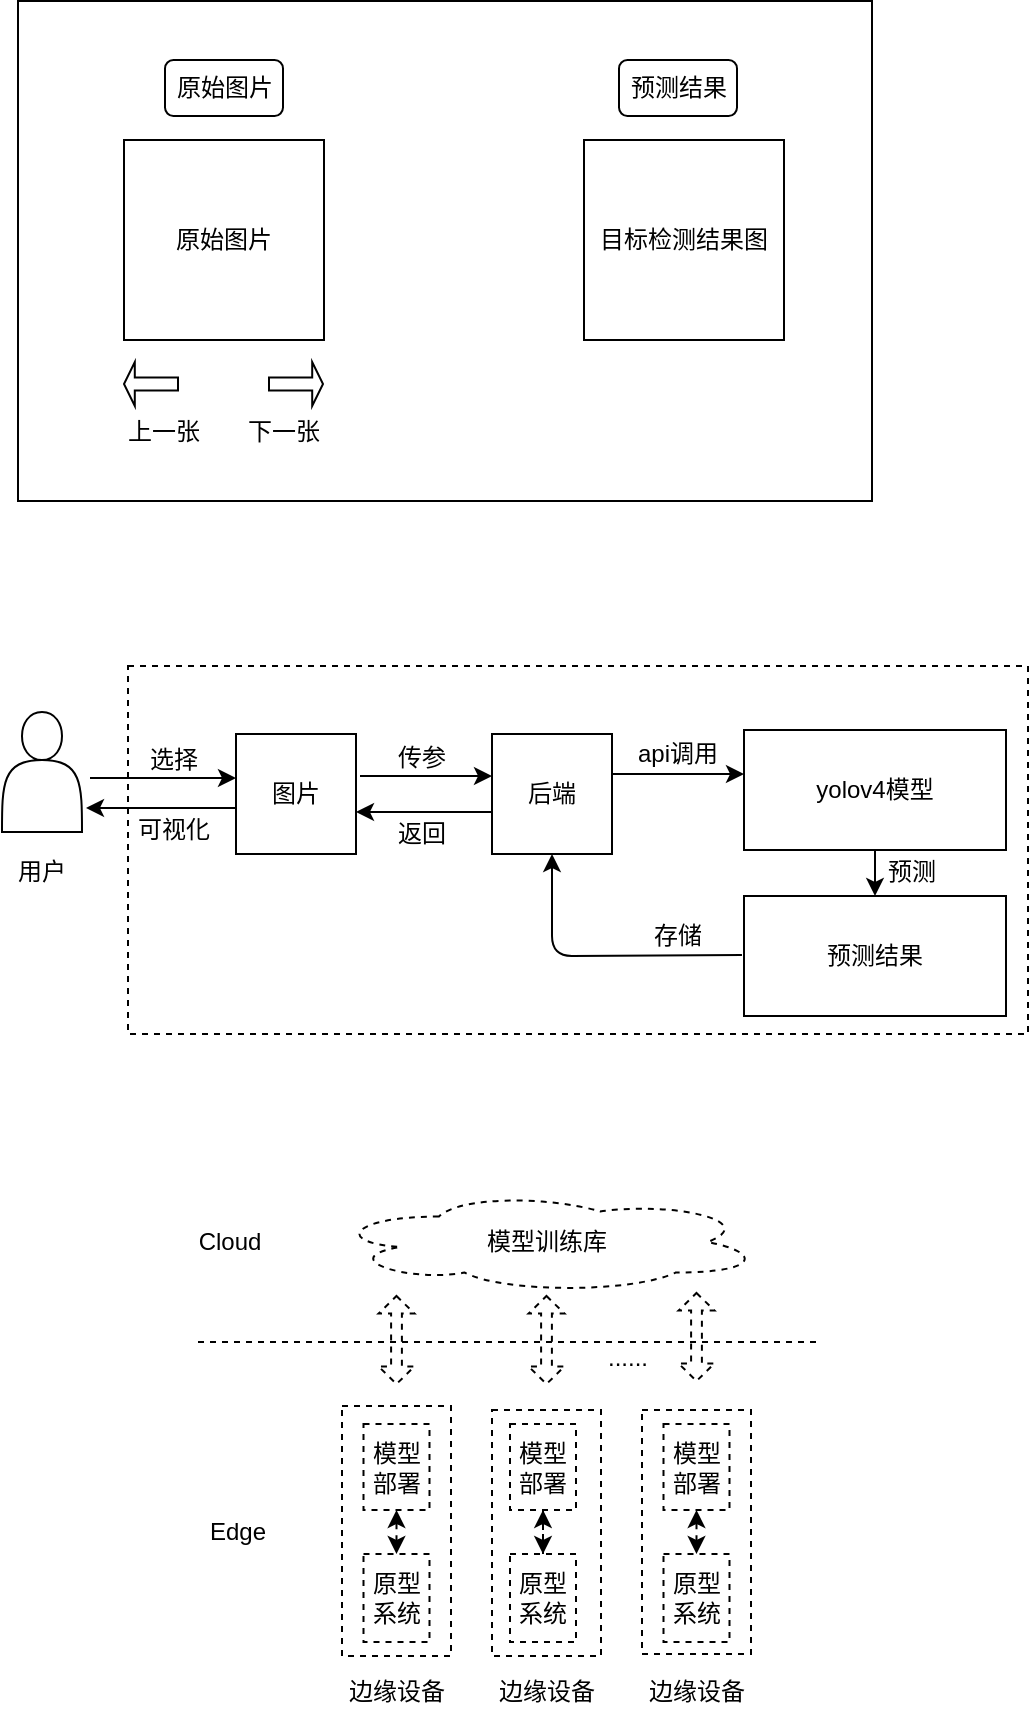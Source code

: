 <mxfile version="13.6.10" type="github">
  <diagram id="-afc6EndiXBWlSPMIxLa" name="Page-1">
    <mxGraphModel dx="946" dy="614" grid="0" gridSize="10" guides="1" tooltips="1" connect="1" arrows="1" fold="1" page="1" pageScale="1" pageWidth="850" pageHeight="1100" math="0" shadow="0">
      <root>
        <mxCell id="0" />
        <mxCell id="1" parent="0" />
        <mxCell id="m-Aadmk_ACRB_P0qVbac-8" value="" style="rounded=0;whiteSpace=wrap;html=1;dashed=1;" vertex="1" parent="1">
          <mxGeometry x="253" y="425" width="450" height="184" as="geometry" />
        </mxCell>
        <mxCell id="m-Aadmk_ACRB_P0qVbac-10" value="图片" style="rounded=0;whiteSpace=wrap;html=1;" vertex="1" parent="1">
          <mxGeometry x="307" y="459" width="60" height="60" as="geometry" />
        </mxCell>
        <mxCell id="m-Aadmk_ACRB_P0qVbac-14" style="edgeStyle=orthogonalEdgeStyle;rounded=0;orthogonalLoop=1;jettySize=auto;html=1;entryX=0;entryY=0.5;entryDx=0;entryDy=0;" edge="1" parent="1">
          <mxGeometry relative="1" as="geometry">
            <mxPoint x="234" y="481" as="sourcePoint" />
            <mxPoint x="307" y="481" as="targetPoint" />
          </mxGeometry>
        </mxCell>
        <mxCell id="m-Aadmk_ACRB_P0qVbac-15" value="" style="shape=actor;whiteSpace=wrap;html=1;" vertex="1" parent="1">
          <mxGeometry x="190" y="448" width="40" height="60" as="geometry" />
        </mxCell>
        <mxCell id="m-Aadmk_ACRB_P0qVbac-17" value="选择" style="text;html=1;strokeColor=none;fillColor=none;align=center;verticalAlign=middle;whiteSpace=wrap;rounded=0;" vertex="1" parent="1">
          <mxGeometry x="256" y="462" width="40" height="20" as="geometry" />
        </mxCell>
        <mxCell id="m-Aadmk_ACRB_P0qVbac-67" style="edgeStyle=orthogonalEdgeStyle;rounded=0;orthogonalLoop=1;jettySize=auto;html=1;entryX=0.5;entryY=0;entryDx=0;entryDy=0;" edge="1" parent="1" source="m-Aadmk_ACRB_P0qVbac-18" target="m-Aadmk_ACRB_P0qVbac-66">
          <mxGeometry relative="1" as="geometry" />
        </mxCell>
        <mxCell id="m-Aadmk_ACRB_P0qVbac-18" value="yolov4模型" style="rounded=0;whiteSpace=wrap;html=1;" vertex="1" parent="1">
          <mxGeometry x="561" y="457" width="131" height="60" as="geometry" />
        </mxCell>
        <mxCell id="m-Aadmk_ACRB_P0qVbac-24" value="后端" style="rounded=0;whiteSpace=wrap;html=1;" vertex="1" parent="1">
          <mxGeometry x="435" y="459" width="60" height="60" as="geometry" />
        </mxCell>
        <mxCell id="m-Aadmk_ACRB_P0qVbac-26" value="传参" style="text;html=1;strokeColor=none;fillColor=none;align=center;verticalAlign=middle;whiteSpace=wrap;rounded=0;" vertex="1" parent="1">
          <mxGeometry x="380" y="461" width="40" height="20" as="geometry" />
        </mxCell>
        <mxCell id="m-Aadmk_ACRB_P0qVbac-30" value="api调用" style="text;html=1;strokeColor=none;fillColor=none;align=center;verticalAlign=middle;whiteSpace=wrap;rounded=0;" vertex="1" parent="1">
          <mxGeometry x="495" y="459" width="66" height="20" as="geometry" />
        </mxCell>
        <mxCell id="m-Aadmk_ACRB_P0qVbac-32" value="" style="endArrow=classic;html=1;entryX=0.5;entryY=1;entryDx=0;entryDy=0;" edge="1" parent="1" target="m-Aadmk_ACRB_P0qVbac-24">
          <mxGeometry width="50" height="50" relative="1" as="geometry">
            <mxPoint x="559.98" y="569.5" as="sourcePoint" />
            <mxPoint x="495" y="569.5" as="targetPoint" />
            <Array as="points">
              <mxPoint x="465" y="570" />
            </Array>
          </mxGeometry>
        </mxCell>
        <mxCell id="m-Aadmk_ACRB_P0qVbac-34" value="" style="endArrow=classic;html=1;entryX=1;entryY=1;entryDx=0;entryDy=0;exitX=0;exitY=1;exitDx=0;exitDy=0;" edge="1" parent="1" source="m-Aadmk_ACRB_P0qVbac-30" target="m-Aadmk_ACRB_P0qVbac-30">
          <mxGeometry width="50" height="50" relative="1" as="geometry">
            <mxPoint x="444" y="601" as="sourcePoint" />
            <mxPoint x="494" y="551" as="targetPoint" />
          </mxGeometry>
        </mxCell>
        <mxCell id="m-Aadmk_ACRB_P0qVbac-38" value="返回" style="text;html=1;strokeColor=none;fillColor=none;align=center;verticalAlign=middle;whiteSpace=wrap;rounded=0;" vertex="1" parent="1">
          <mxGeometry x="367" y="499" width="66" height="20" as="geometry" />
        </mxCell>
        <mxCell id="m-Aadmk_ACRB_P0qVbac-39" value="" style="endArrow=classic;html=1;" edge="1" parent="1">
          <mxGeometry width="50" height="50" relative="1" as="geometry">
            <mxPoint x="435" y="498" as="sourcePoint" />
            <mxPoint x="367" y="498" as="targetPoint" />
          </mxGeometry>
        </mxCell>
        <mxCell id="m-Aadmk_ACRB_P0qVbac-40" value="" style="endArrow=classic;html=1;" edge="1" parent="1">
          <mxGeometry width="50" height="50" relative="1" as="geometry">
            <mxPoint x="369" y="480" as="sourcePoint" />
            <mxPoint x="435" y="480" as="targetPoint" />
          </mxGeometry>
        </mxCell>
        <mxCell id="m-Aadmk_ACRB_P0qVbac-45" value="" style="endArrow=classic;html=1;exitX=0;exitY=0.75;exitDx=0;exitDy=0;" edge="1" parent="1">
          <mxGeometry width="50" height="50" relative="1" as="geometry">
            <mxPoint x="307" y="496" as="sourcePoint" />
            <mxPoint x="232" y="496" as="targetPoint" />
          </mxGeometry>
        </mxCell>
        <mxCell id="m-Aadmk_ACRB_P0qVbac-46" value="可视化" style="text;html=1;strokeColor=none;fillColor=none;align=center;verticalAlign=middle;whiteSpace=wrap;rounded=0;" vertex="1" parent="1">
          <mxGeometry x="249" y="497" width="54" height="20" as="geometry" />
        </mxCell>
        <mxCell id="m-Aadmk_ACRB_P0qVbac-47" value="用户" style="text;html=1;strokeColor=none;fillColor=none;align=center;verticalAlign=middle;whiteSpace=wrap;rounded=0;" vertex="1" parent="1">
          <mxGeometry x="190" y="518" width="40" height="20" as="geometry" />
        </mxCell>
        <mxCell id="m-Aadmk_ACRB_P0qVbac-48" value="" style="rounded=0;whiteSpace=wrap;html=1;" vertex="1" parent="1">
          <mxGeometry x="198" y="92.5" width="427" height="250" as="geometry" />
        </mxCell>
        <mxCell id="m-Aadmk_ACRB_P0qVbac-49" value="原始图片" style="rounded=0;whiteSpace=wrap;html=1;" vertex="1" parent="1">
          <mxGeometry x="251" y="162" width="100" height="100" as="geometry" />
        </mxCell>
        <mxCell id="m-Aadmk_ACRB_P0qVbac-51" value="原始图片" style="rounded=1;whiteSpace=wrap;html=1;" vertex="1" parent="1">
          <mxGeometry x="271.5" y="122" width="59" height="28" as="geometry" />
        </mxCell>
        <mxCell id="m-Aadmk_ACRB_P0qVbac-52" value="目标检测结果图" style="rounded=0;whiteSpace=wrap;html=1;" vertex="1" parent="1">
          <mxGeometry x="481" y="162" width="100" height="100" as="geometry" />
        </mxCell>
        <mxCell id="m-Aadmk_ACRB_P0qVbac-53" value="预测结果" style="rounded=1;whiteSpace=wrap;html=1;" vertex="1" parent="1">
          <mxGeometry x="498.5" y="122" width="59" height="28" as="geometry" />
        </mxCell>
        <mxCell id="m-Aadmk_ACRB_P0qVbac-57" value="" style="shape=singleArrow;whiteSpace=wrap;html=1;" vertex="1" parent="1">
          <mxGeometry x="323.5" y="273" width="27" height="22" as="geometry" />
        </mxCell>
        <mxCell id="m-Aadmk_ACRB_P0qVbac-58" value="" style="shape=singleArrow;whiteSpace=wrap;html=1;direction=west;" vertex="1" parent="1">
          <mxGeometry x="251" y="273" width="27" height="22" as="geometry" />
        </mxCell>
        <mxCell id="m-Aadmk_ACRB_P0qVbac-61" value="下一张" style="text;html=1;strokeColor=none;fillColor=none;align=center;verticalAlign=middle;whiteSpace=wrap;rounded=0;" vertex="1" parent="1">
          <mxGeometry x="311" y="298" width="40" height="20" as="geometry" />
        </mxCell>
        <mxCell id="m-Aadmk_ACRB_P0qVbac-62" value="上一张" style="text;html=1;strokeColor=none;fillColor=none;align=center;verticalAlign=middle;whiteSpace=wrap;rounded=0;" vertex="1" parent="1">
          <mxGeometry x="251" y="298" width="40" height="20" as="geometry" />
        </mxCell>
        <mxCell id="m-Aadmk_ACRB_P0qVbac-66" value="预测结果" style="rounded=0;whiteSpace=wrap;html=1;" vertex="1" parent="1">
          <mxGeometry x="561" y="540" width="131" height="60" as="geometry" />
        </mxCell>
        <mxCell id="m-Aadmk_ACRB_P0qVbac-68" value="预测" style="text;html=1;strokeColor=none;fillColor=none;align=center;verticalAlign=middle;whiteSpace=wrap;rounded=0;" vertex="1" parent="1">
          <mxGeometry x="625" y="518" width="40" height="20" as="geometry" />
        </mxCell>
        <mxCell id="m-Aadmk_ACRB_P0qVbac-71" value="存储" style="text;html=1;strokeColor=none;fillColor=none;align=center;verticalAlign=middle;whiteSpace=wrap;rounded=0;" vertex="1" parent="1">
          <mxGeometry x="508" y="550" width="40" height="20" as="geometry" />
        </mxCell>
        <mxCell id="m-Aadmk_ACRB_P0qVbac-76" value="模型训练库" style="ellipse;shape=cloud;whiteSpace=wrap;html=1;dashed=1;" vertex="1" parent="1">
          <mxGeometry x="354.75" y="687.5" width="215" height="51" as="geometry" />
        </mxCell>
        <mxCell id="m-Aadmk_ACRB_P0qVbac-79" value="Cloud" style="text;html=1;strokeColor=none;fillColor=none;align=center;verticalAlign=middle;whiteSpace=wrap;rounded=0;dashed=1;" vertex="1" parent="1">
          <mxGeometry x="284" y="703" width="40" height="20" as="geometry" />
        </mxCell>
        <mxCell id="m-Aadmk_ACRB_P0qVbac-81" value="&lt;p style=&quot;line-height: 120%&quot;&gt;&lt;br&gt;&lt;/p&gt;" style="rounded=0;whiteSpace=wrap;html=1;dashed=1;" vertex="1" parent="1">
          <mxGeometry x="360" y="795" width="54.5" height="125" as="geometry" />
        </mxCell>
        <mxCell id="m-Aadmk_ACRB_P0qVbac-82" value="Edge" style="text;html=1;strokeColor=none;fillColor=none;align=center;verticalAlign=middle;whiteSpace=wrap;rounded=0;dashed=1;" vertex="1" parent="1">
          <mxGeometry x="288" y="848" width="40" height="20" as="geometry" />
        </mxCell>
        <mxCell id="m-Aadmk_ACRB_P0qVbac-83" value="" style="rounded=0;whiteSpace=wrap;html=1;dashed=1;" vertex="1" parent="1">
          <mxGeometry x="435" y="797" width="54.5" height="123" as="geometry" />
        </mxCell>
        <mxCell id="m-Aadmk_ACRB_P0qVbac-84" value="" style="rounded=0;whiteSpace=wrap;html=1;dashed=1;" vertex="1" parent="1">
          <mxGeometry x="510" y="797" width="54.5" height="122" as="geometry" />
        </mxCell>
        <mxCell id="m-Aadmk_ACRB_P0qVbac-87" value="" style="shape=doubleArrow;direction=south;whiteSpace=wrap;html=1;dashed=1;" vertex="1" parent="1">
          <mxGeometry x="378.25" y="740" width="18" height="44" as="geometry" />
        </mxCell>
        <mxCell id="m-Aadmk_ACRB_P0qVbac-88" value="" style="shape=doubleArrow;direction=south;whiteSpace=wrap;html=1;dashed=1;" vertex="1" parent="1">
          <mxGeometry x="453.25" y="740" width="18" height="44" as="geometry" />
        </mxCell>
        <mxCell id="m-Aadmk_ACRB_P0qVbac-89" value="" style="shape=doubleArrow;direction=south;whiteSpace=wrap;html=1;dashed=1;" vertex="1" parent="1">
          <mxGeometry x="528.25" y="738.5" width="18" height="44" as="geometry" />
        </mxCell>
        <mxCell id="m-Aadmk_ACRB_P0qVbac-93" value="" style="endArrow=none;dashed=1;html=1;" edge="1" parent="1">
          <mxGeometry width="50" height="50" relative="1" as="geometry">
            <mxPoint x="597" y="763" as="sourcePoint" />
            <mxPoint x="286" y="763" as="targetPoint" />
          </mxGeometry>
        </mxCell>
        <mxCell id="m-Aadmk_ACRB_P0qVbac-94" value="......" style="text;html=1;strokeColor=none;fillColor=none;align=center;verticalAlign=middle;whiteSpace=wrap;rounded=0;dashed=1;" vertex="1" parent="1">
          <mxGeometry x="483" y="761" width="40" height="20" as="geometry" />
        </mxCell>
        <mxCell id="m-Aadmk_ACRB_P0qVbac-99" value="边缘设备" style="text;html=1;strokeColor=none;fillColor=none;align=center;verticalAlign=middle;whiteSpace=wrap;rounded=0;dashed=1;" vertex="1" parent="1">
          <mxGeometry x="361.75" y="926" width="51" height="24.5" as="geometry" />
        </mxCell>
        <mxCell id="m-Aadmk_ACRB_P0qVbac-100" value="边缘设备" style="text;html=1;strokeColor=none;fillColor=none;align=center;verticalAlign=middle;whiteSpace=wrap;rounded=0;dashed=1;" vertex="1" parent="1">
          <mxGeometry x="436.75" y="926" width="51" height="24.5" as="geometry" />
        </mxCell>
        <mxCell id="m-Aadmk_ACRB_P0qVbac-101" value="边缘设备" style="text;html=1;strokeColor=none;fillColor=none;align=center;verticalAlign=middle;whiteSpace=wrap;rounded=0;dashed=1;" vertex="1" parent="1">
          <mxGeometry x="511.75" y="926" width="51" height="24.5" as="geometry" />
        </mxCell>
        <mxCell id="m-Aadmk_ACRB_P0qVbac-102" value="原型系统" style="rounded=0;whiteSpace=wrap;html=1;dashed=1;" vertex="1" parent="1">
          <mxGeometry x="370.75" y="869" width="33" height="44" as="geometry" />
        </mxCell>
        <mxCell id="m-Aadmk_ACRB_P0qVbac-103" value="模型部署" style="rounded=0;whiteSpace=wrap;html=1;dashed=1;" vertex="1" parent="1">
          <mxGeometry x="370.75" y="804" width="33" height="43" as="geometry" />
        </mxCell>
        <mxCell id="m-Aadmk_ACRB_P0qVbac-112" value="" style="edgeStyle=orthogonalEdgeStyle;rounded=0;orthogonalLoop=1;jettySize=auto;html=1;dashed=1;" edge="1" parent="1" source="m-Aadmk_ACRB_P0qVbac-104" target="m-Aadmk_ACRB_P0qVbac-105">
          <mxGeometry relative="1" as="geometry" />
        </mxCell>
        <mxCell id="m-Aadmk_ACRB_P0qVbac-104" value="模型部署" style="rounded=0;whiteSpace=wrap;html=1;dashed=1;" vertex="1" parent="1">
          <mxGeometry x="444" y="804" width="33" height="43" as="geometry" />
        </mxCell>
        <mxCell id="m-Aadmk_ACRB_P0qVbac-114" value="" style="edgeStyle=orthogonalEdgeStyle;rounded=0;orthogonalLoop=1;jettySize=auto;html=1;dashed=1;" edge="1" parent="1" source="m-Aadmk_ACRB_P0qVbac-105" target="m-Aadmk_ACRB_P0qVbac-104">
          <mxGeometry relative="1" as="geometry" />
        </mxCell>
        <mxCell id="m-Aadmk_ACRB_P0qVbac-105" value="原型系统" style="rounded=0;whiteSpace=wrap;html=1;dashed=1;" vertex="1" parent="1">
          <mxGeometry x="444" y="869" width="33" height="44" as="geometry" />
        </mxCell>
        <mxCell id="m-Aadmk_ACRB_P0qVbac-107" value="原型系统" style="rounded=0;whiteSpace=wrap;html=1;dashed=1;" vertex="1" parent="1">
          <mxGeometry x="520.75" y="869" width="33" height="44" as="geometry" />
        </mxCell>
        <mxCell id="m-Aadmk_ACRB_P0qVbac-109" value="模型部署" style="rounded=0;whiteSpace=wrap;html=1;dashed=1;" vertex="1" parent="1">
          <mxGeometry x="520.75" y="804" width="33" height="43" as="geometry" />
        </mxCell>
        <mxCell id="m-Aadmk_ACRB_P0qVbac-110" value="" style="endArrow=classic;startArrow=classic;html=1;dashed=1;exitX=0.5;exitY=0;exitDx=0;exitDy=0;entryX=0.5;entryY=1;entryDx=0;entryDy=0;" edge="1" parent="1" source="m-Aadmk_ACRB_P0qVbac-102" target="m-Aadmk_ACRB_P0qVbac-103">
          <mxGeometry width="50" height="50" relative="1" as="geometry">
            <mxPoint x="157" y="863" as="sourcePoint" />
            <mxPoint x="207" y="813" as="targetPoint" />
          </mxGeometry>
        </mxCell>
        <mxCell id="m-Aadmk_ACRB_P0qVbac-115" value="" style="endArrow=classic;startArrow=classic;html=1;dashed=1;exitX=0.5;exitY=0;exitDx=0;exitDy=0;entryX=0.5;entryY=1;entryDx=0;entryDy=0;" edge="1" parent="1" source="m-Aadmk_ACRB_P0qVbac-107" target="m-Aadmk_ACRB_P0qVbac-109">
          <mxGeometry width="50" height="50" relative="1" as="geometry">
            <mxPoint x="397.25" y="879" as="sourcePoint" />
            <mxPoint x="397.25" y="857" as="targetPoint" />
          </mxGeometry>
        </mxCell>
      </root>
    </mxGraphModel>
  </diagram>
</mxfile>
